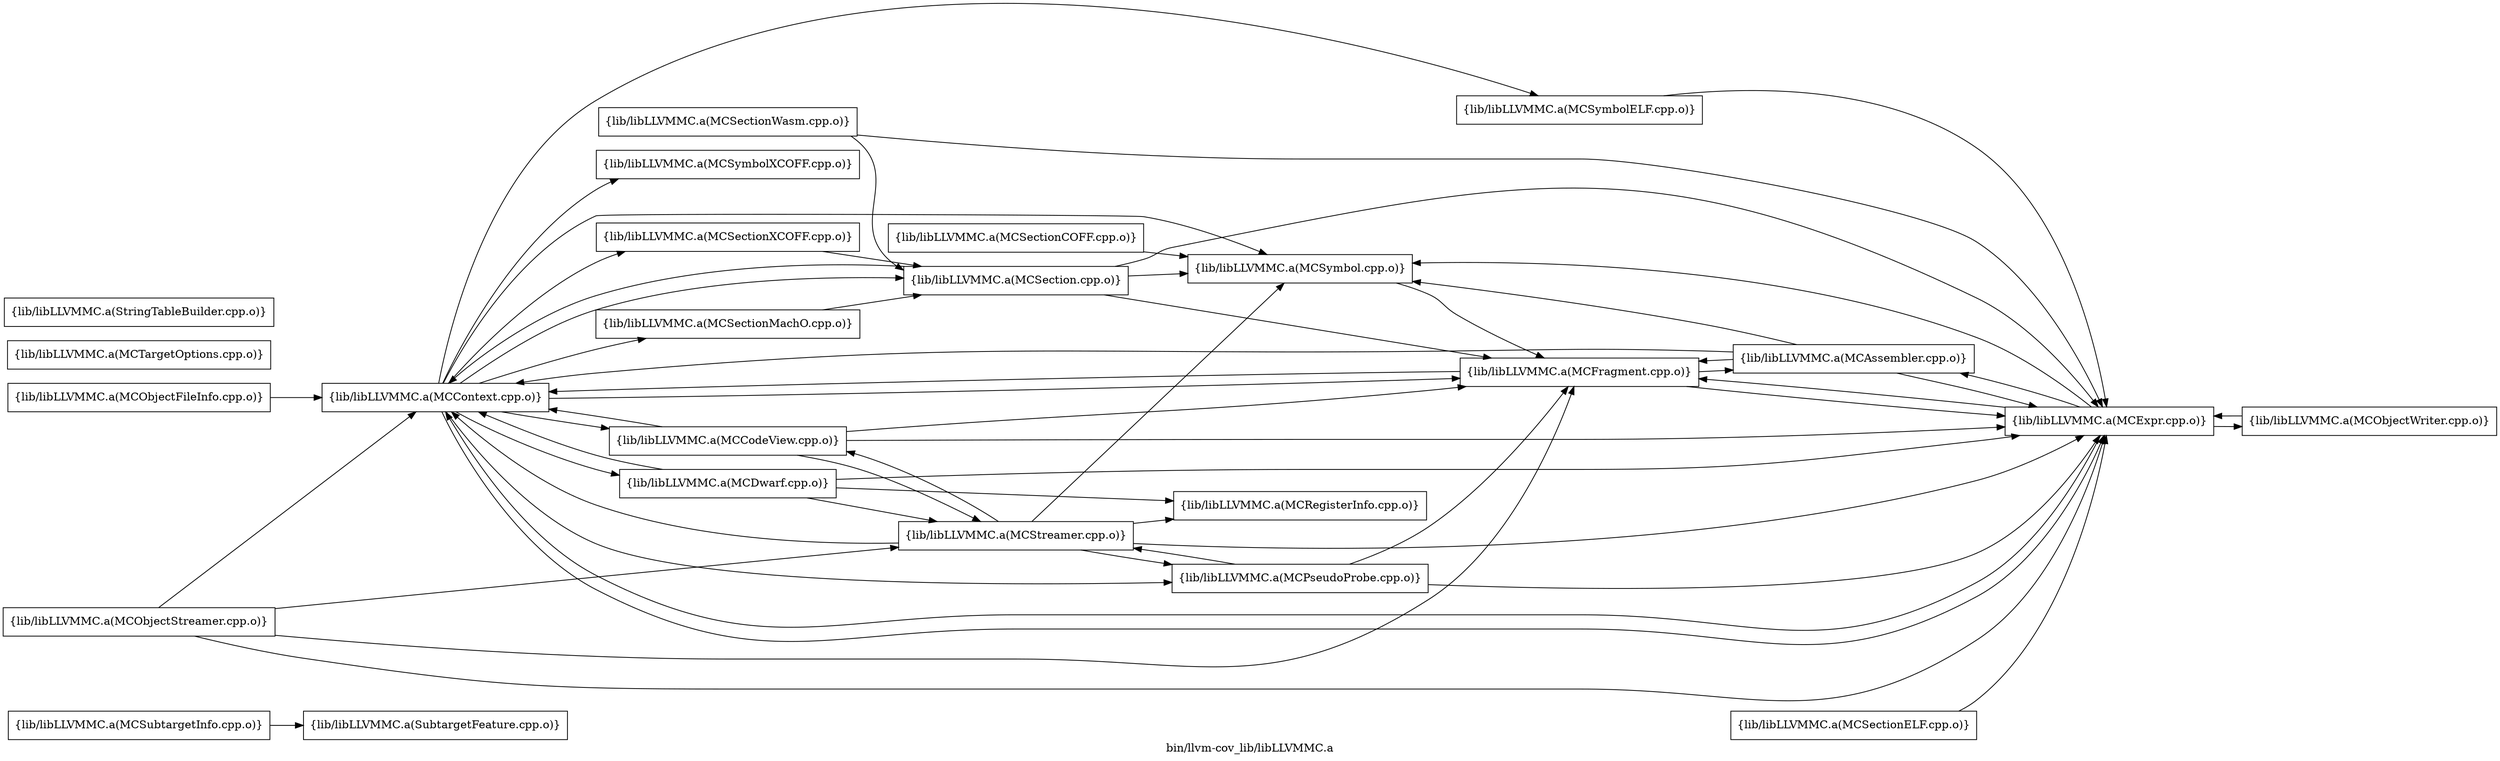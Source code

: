 digraph "bin/llvm-cov_lib/libLLVMMC.a" {
	label="bin/llvm-cov_lib/libLLVMMC.a";
	rankdir=LR;

	Node0x562247c770f8 [shape=record,shape=box,group=0,label="{lib/libLLVMMC.a(SubtargetFeature.cpp.o)}"];
	Node0x562247c79d58 [shape=record,shape=box,group=0,label="{lib/libLLVMMC.a(MCContext.cpp.o)}"];
	Node0x562247c79d58 -> Node0x562247c78598;
	Node0x562247c79d58 -> Node0x562247c790d8;
	Node0x562247c79d58 -> Node0x562247c71748;
	Node0x562247c79d58 -> Node0x562247c71ec8;
	Node0x562247c79d58 -> Node0x562247c73d68;
	Node0x562247c79d58 -> Node0x562247c74c68;
	Node0x562247c79d58 -> Node0x562247c766f8;
	Node0x562247c79d58 -> Node0x562247c73ae8;
	Node0x562247c79d58 -> Node0x562247c74948;
	Node0x562247c79d58 -> Node0x562247c76748;
	Node0x562247c79d58 -> Node0x562247c76108;
	Node0x562247c72be8 [shape=record,shape=box,group=0,label="{lib/libLLVMMC.a(MCObjectFileInfo.cpp.o)}"];
	Node0x562247c72be8 -> Node0x562247c79d58;
	Node0x562247c73598 [shape=record,shape=box,group=0,label="{lib/libLLVMMC.a(MCStreamer.cpp.o)}"];
	Node0x562247c73598 -> Node0x562247c78598;
	Node0x562247c73598 -> Node0x562247c79d58;
	Node0x562247c73598 -> Node0x562247c71748;
	Node0x562247c73598 -> Node0x562247c73d68;
	Node0x562247c73598 -> Node0x562247c74d08;
	Node0x562247c73598 -> Node0x562247c74948;
	Node0x562247c75988 [shape=record,shape=box,group=0,label="{lib/libLLVMMC.a(MCTargetOptions.cpp.o)}"];
	Node0x562247c71748 [shape=record,shape=box,group=0,label="{lib/libLLVMMC.a(MCExpr.cpp.o)}"];
	Node0x562247c71748 -> Node0x562247c79d58;
	Node0x562247c71748 -> Node0x562247c706b8;
	Node0x562247c71748 -> Node0x562247c71ec8;
	Node0x562247c71748 -> Node0x562247c73b88;
	Node0x562247c71748 -> Node0x562247c74948;
	Node0x562247c78598 [shape=record,shape=box,group=0,label="{lib/libLLVMMC.a(MCCodeView.cpp.o)}"];
	Node0x562247c78598 -> Node0x562247c79d58;
	Node0x562247c78598 -> Node0x562247c71748;
	Node0x562247c78598 -> Node0x562247c71ec8;
	Node0x562247c78598 -> Node0x562247c73598;
	Node0x562247c790d8 [shape=record,shape=box,group=0,label="{lib/libLLVMMC.a(MCDwarf.cpp.o)}"];
	Node0x562247c790d8 -> Node0x562247c79d58;
	Node0x562247c790d8 -> Node0x562247c71748;
	Node0x562247c790d8 -> Node0x562247c74d08;
	Node0x562247c790d8 -> Node0x562247c73598;
	Node0x562247c74d08 [shape=record,shape=box,group=0,label="{lib/libLLVMMC.a(MCRegisterInfo.cpp.o)}"];
	Node0x562247c75118 [shape=record,shape=box,group=0,label="{lib/libLLVMMC.a(MCSectionCOFF.cpp.o)}"];
	Node0x562247c75118 -> Node0x562247c74948;
	Node0x562247c766f8 [shape=record,shape=box,group=0,label="{lib/libLLVMMC.a(MCSectionMachO.cpp.o)}"];
	Node0x562247c766f8 -> Node0x562247c74c68;
	Node0x562247c74948 [shape=record,shape=box,group=0,label="{lib/libLLVMMC.a(MCSymbol.cpp.o)}"];
	Node0x562247c74948 -> Node0x562247c71ec8;
	Node0x562247c71ec8 [shape=record,shape=box,group=0,label="{lib/libLLVMMC.a(MCFragment.cpp.o)}"];
	Node0x562247c71ec8 -> Node0x562247c79d58;
	Node0x562247c71ec8 -> Node0x562247c71748;
	Node0x562247c71ec8 -> Node0x562247c706b8;
	Node0x562247c73d68 [shape=record,shape=box,group=0,label="{lib/libLLVMMC.a(MCPseudoProbe.cpp.o)}"];
	Node0x562247c73d68 -> Node0x562247c71748;
	Node0x562247c73d68 -> Node0x562247c71ec8;
	Node0x562247c73d68 -> Node0x562247c73598;
	Node0x562247c74c68 [shape=record,shape=box,group=0,label="{lib/libLLVMMC.a(MCSection.cpp.o)}"];
	Node0x562247c74c68 -> Node0x562247c79d58;
	Node0x562247c74c68 -> Node0x562247c71748;
	Node0x562247c74c68 -> Node0x562247c71ec8;
	Node0x562247c74c68 -> Node0x562247c74948;
	Node0x562247c73ae8 [shape=record,shape=box,group=0,label="{lib/libLLVMMC.a(MCSectionXCOFF.cpp.o)}"];
	Node0x562247c73ae8 -> Node0x562247c74c68;
	Node0x562247c76748 [shape=record,shape=box,group=0,label="{lib/libLLVMMC.a(MCSymbolELF.cpp.o)}"];
	Node0x562247c76748 -> Node0x562247c71748;
	Node0x562247c76108 [shape=record,shape=box,group=0,label="{lib/libLLVMMC.a(MCSymbolXCOFF.cpp.o)}"];
	Node0x562247c706b8 [shape=record,shape=box,group=0,label="{lib/libLLVMMC.a(MCAssembler.cpp.o)}"];
	Node0x562247c706b8 -> Node0x562247c79d58;
	Node0x562247c706b8 -> Node0x562247c71748;
	Node0x562247c706b8 -> Node0x562247c71ec8;
	Node0x562247c706b8 -> Node0x562247c74948;
	Node0x562247c73b88 [shape=record,shape=box,group=0,label="{lib/libLLVMMC.a(MCObjectWriter.cpp.o)}"];
	Node0x562247c73b88 -> Node0x562247c71748;
	Node0x562247c72c88 [shape=record,shape=box,group=0,label="{lib/libLLVMMC.a(MCObjectStreamer.cpp.o)}"];
	Node0x562247c72c88 -> Node0x562247c79d58;
	Node0x562247c72c88 -> Node0x562247c71748;
	Node0x562247c72c88 -> Node0x562247c71ec8;
	Node0x562247c72c88 -> Node0x562247c73598;
	Node0x562247c75618 [shape=record,shape=box,group=0,label="{lib/libLLVMMC.a(MCSectionELF.cpp.o)}"];
	Node0x562247c75618 -> Node0x562247c71748;
	Node0x562247c76f18 [shape=record,shape=box,group=0,label="{lib/libLLVMMC.a(MCSectionWasm.cpp.o)}"];
	Node0x562247c76f18 -> Node0x562247c71748;
	Node0x562247c76f18 -> Node0x562247c74c68;
	Node0x562247c73048 [shape=record,shape=box,group=0,label="{lib/libLLVMMC.a(MCSubtargetInfo.cpp.o)}"];
	Node0x562247c73048 -> Node0x562247c770f8;
	Node0x562247c77878 [shape=record,shape=box,group=0,label="{lib/libLLVMMC.a(StringTableBuilder.cpp.o)}"];
}
